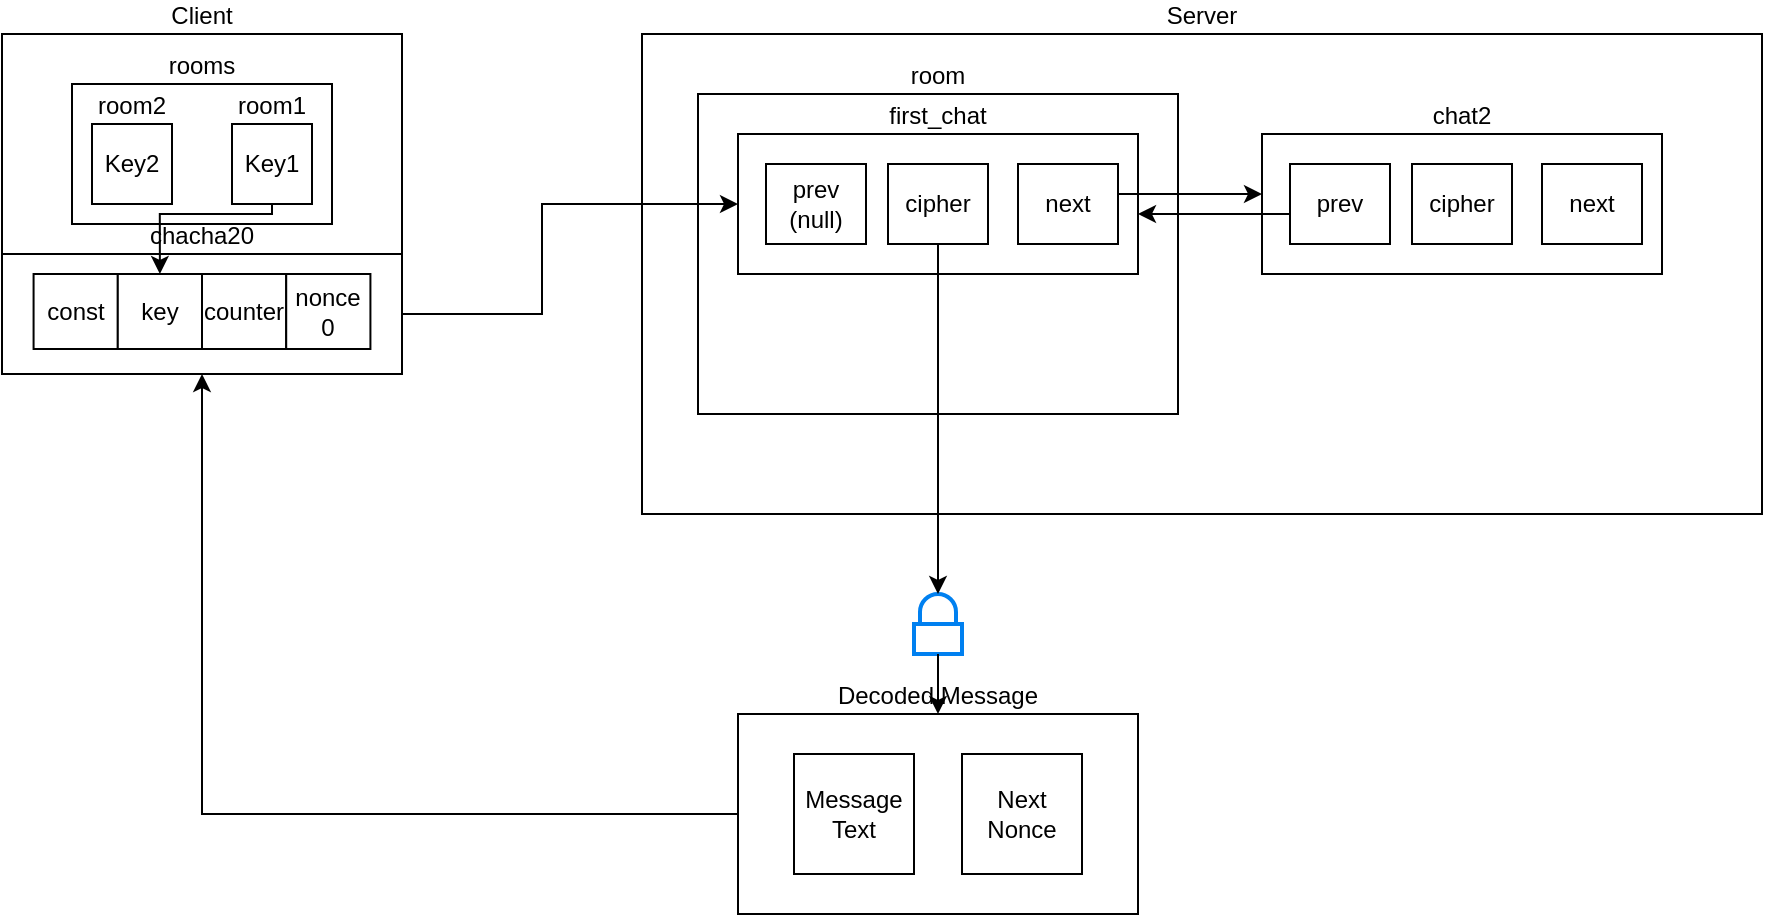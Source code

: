 <mxfile version="28.0.7">
  <diagram name="페이지-1" id="Wfk9ajzT34edTJ_64Lct">
    <mxGraphModel dx="1042" dy="561" grid="1" gridSize="10" guides="1" tooltips="1" connect="1" arrows="1" fold="1" page="1" pageScale="1" pageWidth="827" pageHeight="1169" math="0" shadow="0">
      <root>
        <mxCell id="0" />
        <mxCell id="1" parent="0" />
        <mxCell id="JiJfD00R0jaPfundcabQ-2" value="Server" style="rounded=0;whiteSpace=wrap;html=1;labelPosition=center;verticalLabelPosition=top;align=center;verticalAlign=bottom;" vertex="1" parent="1">
          <mxGeometry x="360" y="360" width="560" height="240" as="geometry" />
        </mxCell>
        <mxCell id="JiJfD00R0jaPfundcabQ-33" value="" style="group" vertex="1" connectable="0" parent="1">
          <mxGeometry x="50" y="360" width="200" height="170" as="geometry" />
        </mxCell>
        <mxCell id="JiJfD00R0jaPfundcabQ-1" value="Client" style="rounded=0;whiteSpace=wrap;html=1;labelPosition=center;verticalLabelPosition=top;align=center;verticalAlign=bottom;" vertex="1" parent="JiJfD00R0jaPfundcabQ-33">
          <mxGeometry x="-10" width="200" height="170" as="geometry" />
        </mxCell>
        <mxCell id="JiJfD00R0jaPfundcabQ-30" value="" style="group" vertex="1" connectable="0" parent="JiJfD00R0jaPfundcabQ-33">
          <mxGeometry x="25" y="25" width="130" height="70" as="geometry" />
        </mxCell>
        <mxCell id="JiJfD00R0jaPfundcabQ-32" value="" style="group" vertex="1" connectable="0" parent="JiJfD00R0jaPfundcabQ-30">
          <mxGeometry width="130" height="70" as="geometry" />
        </mxCell>
        <mxCell id="JiJfD00R0jaPfundcabQ-5" value="rooms" style="rounded=0;whiteSpace=wrap;html=1;labelPosition=center;verticalLabelPosition=top;align=center;verticalAlign=bottom;" vertex="1" parent="JiJfD00R0jaPfundcabQ-32">
          <mxGeometry width="130" height="70" as="geometry" />
        </mxCell>
        <mxCell id="JiJfD00R0jaPfundcabQ-26" value="" style="group" vertex="1" connectable="0" parent="JiJfD00R0jaPfundcabQ-32">
          <mxGeometry x="80" y="20" width="40" height="40" as="geometry" />
        </mxCell>
        <mxCell id="JiJfD00R0jaPfundcabQ-6" value="room1" style="rounded=0;whiteSpace=wrap;html=1;labelPosition=center;verticalLabelPosition=top;align=center;verticalAlign=bottom;" vertex="1" parent="JiJfD00R0jaPfundcabQ-26">
          <mxGeometry width="40" height="40" as="geometry" />
        </mxCell>
        <mxCell id="JiJfD00R0jaPfundcabQ-9" value="Key1" style="text;html=1;align=center;verticalAlign=middle;whiteSpace=wrap;rounded=0;" vertex="1" parent="JiJfD00R0jaPfundcabQ-26">
          <mxGeometry width="40" height="40" as="geometry" />
        </mxCell>
        <mxCell id="JiJfD00R0jaPfundcabQ-27" value="" style="group" vertex="1" connectable="0" parent="JiJfD00R0jaPfundcabQ-32">
          <mxGeometry x="10" y="20" width="40" height="40" as="geometry" />
        </mxCell>
        <mxCell id="JiJfD00R0jaPfundcabQ-28" value="room2" style="rounded=0;whiteSpace=wrap;html=1;labelPosition=center;verticalLabelPosition=top;align=center;verticalAlign=bottom;" vertex="1" parent="JiJfD00R0jaPfundcabQ-27">
          <mxGeometry width="40" height="40" as="geometry" />
        </mxCell>
        <mxCell id="JiJfD00R0jaPfundcabQ-29" value="Key2" style="text;html=1;align=center;verticalAlign=middle;whiteSpace=wrap;rounded=0;" vertex="1" parent="JiJfD00R0jaPfundcabQ-27">
          <mxGeometry width="40" height="40" as="geometry" />
        </mxCell>
        <mxCell id="JiJfD00R0jaPfundcabQ-35" value="" style="group" vertex="1" connectable="0" parent="JiJfD00R0jaPfundcabQ-33">
          <mxGeometry x="-10" y="110" width="200" height="60" as="geometry" />
        </mxCell>
        <mxCell id="JiJfD00R0jaPfundcabQ-20" value="chacha20" style="rounded=0;whiteSpace=wrap;html=1;labelPosition=center;verticalLabelPosition=top;align=center;verticalAlign=bottom;" vertex="1" parent="JiJfD00R0jaPfundcabQ-35">
          <mxGeometry width="200" height="60" as="geometry" />
        </mxCell>
        <mxCell id="JiJfD00R0jaPfundcabQ-34" value="" style="group" vertex="1" connectable="0" parent="JiJfD00R0jaPfundcabQ-35">
          <mxGeometry x="15.789" y="10" width="168.421" height="37.5" as="geometry" />
        </mxCell>
        <mxCell id="JiJfD00R0jaPfundcabQ-21" value="const" style="rounded=0;whiteSpace=wrap;html=1;labelPosition=center;verticalLabelPosition=middle;align=center;verticalAlign=middle;" vertex="1" parent="JiJfD00R0jaPfundcabQ-34">
          <mxGeometry width="42.105" height="37.5" as="geometry" />
        </mxCell>
        <mxCell id="JiJfD00R0jaPfundcabQ-22" value="key" style="rounded=0;whiteSpace=wrap;html=1;labelPosition=center;verticalLabelPosition=middle;align=center;verticalAlign=middle;" vertex="1" parent="JiJfD00R0jaPfundcabQ-34">
          <mxGeometry x="42.105" width="42.105" height="37.5" as="geometry" />
        </mxCell>
        <mxCell id="JiJfD00R0jaPfundcabQ-23" value="counter" style="rounded=0;whiteSpace=wrap;html=1;labelPosition=center;verticalLabelPosition=middle;align=center;verticalAlign=middle;" vertex="1" parent="JiJfD00R0jaPfundcabQ-34">
          <mxGeometry x="84.211" width="42.105" height="37.5" as="geometry" />
        </mxCell>
        <mxCell id="JiJfD00R0jaPfundcabQ-24" value="nonce&lt;div&gt;0&lt;/div&gt;" style="rounded=0;whiteSpace=wrap;html=1;labelPosition=center;verticalLabelPosition=middle;align=center;verticalAlign=middle;" vertex="1" parent="JiJfD00R0jaPfundcabQ-34">
          <mxGeometry x="126.316" width="42.105" height="37.5" as="geometry" />
        </mxCell>
        <mxCell id="JiJfD00R0jaPfundcabQ-19" value="" style="edgeStyle=orthogonalEdgeStyle;rounded=0;orthogonalLoop=1;jettySize=auto;html=1;entryX=0.5;entryY=0;entryDx=0;entryDy=0;endArrow=classic;endFill=1;" edge="1" parent="JiJfD00R0jaPfundcabQ-33" source="JiJfD00R0jaPfundcabQ-9" target="JiJfD00R0jaPfundcabQ-22">
          <mxGeometry relative="1" as="geometry">
            <Array as="points">
              <mxPoint x="125" y="90" />
              <mxPoint x="69" y="90" />
            </Array>
            <mxPoint x="260" y="-40" as="sourcePoint" />
            <mxPoint x="490" y="95" as="targetPoint" />
          </mxGeometry>
        </mxCell>
        <mxCell id="JiJfD00R0jaPfundcabQ-38" value="" style="group" vertex="1" connectable="0" parent="1">
          <mxGeometry x="388" y="390" width="240" height="160" as="geometry" />
        </mxCell>
        <mxCell id="JiJfD00R0jaPfundcabQ-3" value="room" style="rounded=0;whiteSpace=wrap;html=1;labelPosition=center;verticalLabelPosition=top;align=center;verticalAlign=bottom;" vertex="1" parent="JiJfD00R0jaPfundcabQ-38">
          <mxGeometry width="240" height="160" as="geometry" />
        </mxCell>
        <mxCell id="JiJfD00R0jaPfundcabQ-4" value="first_chat" style="rounded=0;whiteSpace=wrap;html=1;labelPosition=center;verticalLabelPosition=top;align=center;verticalAlign=bottom;" vertex="1" parent="JiJfD00R0jaPfundcabQ-38">
          <mxGeometry x="20" y="20" width="200" height="70" as="geometry" />
        </mxCell>
        <mxCell id="JiJfD00R0jaPfundcabQ-13" value="cipher" style="rounded=0;whiteSpace=wrap;html=1;labelPosition=center;verticalLabelPosition=middle;align=center;verticalAlign=middle;" vertex="1" parent="JiJfD00R0jaPfundcabQ-38">
          <mxGeometry x="95" y="35" width="50" height="40" as="geometry" />
        </mxCell>
        <mxCell id="JiJfD00R0jaPfundcabQ-14" value="next" style="rounded=0;whiteSpace=wrap;html=1;labelPosition=center;verticalLabelPosition=middle;align=center;verticalAlign=middle;" vertex="1" parent="JiJfD00R0jaPfundcabQ-38">
          <mxGeometry x="160" y="35" width="50" height="40" as="geometry" />
        </mxCell>
        <mxCell id="JiJfD00R0jaPfundcabQ-15" value="prev&lt;div&gt;(null)&lt;/div&gt;" style="rounded=0;whiteSpace=wrap;html=1;labelPosition=center;verticalLabelPosition=middle;align=center;verticalAlign=middle;" vertex="1" parent="JiJfD00R0jaPfundcabQ-38">
          <mxGeometry x="34" y="35" width="50" height="40" as="geometry" />
        </mxCell>
        <mxCell id="JiJfD00R0jaPfundcabQ-46" style="edgeStyle=orthogonalEdgeStyle;rounded=0;orthogonalLoop=1;jettySize=auto;html=1;entryX=0;entryY=0.5;entryDx=0;entryDy=0;" edge="1" parent="JiJfD00R0jaPfundcabQ-38">
          <mxGeometry relative="1" as="geometry">
            <mxPoint x="210" y="50" as="sourcePoint" />
            <mxPoint x="282" y="50" as="targetPoint" />
          </mxGeometry>
        </mxCell>
        <mxCell id="JiJfD00R0jaPfundcabQ-8" style="edgeStyle=orthogonalEdgeStyle;rounded=0;orthogonalLoop=1;jettySize=auto;html=1;entryX=0;entryY=0.5;entryDx=0;entryDy=0;endArrow=classic;endFill=1;" edge="1" parent="1" source="JiJfD00R0jaPfundcabQ-20" target="JiJfD00R0jaPfundcabQ-4">
          <mxGeometry relative="1" as="geometry">
            <Array as="points">
              <mxPoint x="310" y="500" />
              <mxPoint x="310" y="445" />
            </Array>
          </mxGeometry>
        </mxCell>
        <mxCell id="JiJfD00R0jaPfundcabQ-39" value="" style="group" vertex="1" connectable="0" parent="1">
          <mxGeometry x="408" y="640" width="200" height="160" as="geometry" />
        </mxCell>
        <mxCell id="JiJfD00R0jaPfundcabQ-11" value="" style="html=1;verticalLabelPosition=bottom;align=center;labelBackgroundColor=#ffffff;verticalAlign=top;strokeWidth=2;strokeColor=#0080F0;shadow=0;dashed=0;shape=mxgraph.ios7.icons.locked;" vertex="1" parent="JiJfD00R0jaPfundcabQ-39">
          <mxGeometry x="88" width="24" height="30" as="geometry" />
        </mxCell>
        <mxCell id="JiJfD00R0jaPfundcabQ-16" value="Decoded Message" style="rounded=0;whiteSpace=wrap;html=1;labelPosition=center;verticalLabelPosition=top;align=center;verticalAlign=bottom;" vertex="1" parent="JiJfD00R0jaPfundcabQ-39">
          <mxGeometry y="60" width="200" height="100" as="geometry" />
        </mxCell>
        <mxCell id="JiJfD00R0jaPfundcabQ-17" value="Message&lt;div&gt;Text&lt;/div&gt;" style="rounded=0;whiteSpace=wrap;html=1;labelPosition=center;verticalLabelPosition=middle;align=center;verticalAlign=middle;" vertex="1" parent="JiJfD00R0jaPfundcabQ-39">
          <mxGeometry x="28" y="80" width="60" height="60" as="geometry" />
        </mxCell>
        <mxCell id="JiJfD00R0jaPfundcabQ-18" value="&lt;div&gt;Next&lt;/div&gt;Nonce" style="rounded=0;whiteSpace=wrap;html=1;labelPosition=center;verticalLabelPosition=middle;align=center;verticalAlign=middle;" vertex="1" parent="JiJfD00R0jaPfundcabQ-39">
          <mxGeometry x="112" y="80" width="60" height="60" as="geometry" />
        </mxCell>
        <mxCell id="JiJfD00R0jaPfundcabQ-10" value="" style="edgeStyle=orthogonalEdgeStyle;rounded=0;orthogonalLoop=1;jettySize=auto;html=1;" edge="1" parent="JiJfD00R0jaPfundcabQ-39" source="JiJfD00R0jaPfundcabQ-11" target="JiJfD00R0jaPfundcabQ-16">
          <mxGeometry relative="1" as="geometry" />
        </mxCell>
        <mxCell id="JiJfD00R0jaPfundcabQ-12" value="" style="edgeStyle=orthogonalEdgeStyle;rounded=0;orthogonalLoop=1;jettySize=auto;html=1;" edge="1" parent="1" source="JiJfD00R0jaPfundcabQ-13" target="JiJfD00R0jaPfundcabQ-11">
          <mxGeometry relative="1" as="geometry">
            <Array as="points">
              <mxPoint x="508" y="615" />
            </Array>
          </mxGeometry>
        </mxCell>
        <mxCell id="JiJfD00R0jaPfundcabQ-40" style="edgeStyle=orthogonalEdgeStyle;rounded=0;orthogonalLoop=1;jettySize=auto;html=1;" edge="1" parent="1" source="JiJfD00R0jaPfundcabQ-16" target="JiJfD00R0jaPfundcabQ-1">
          <mxGeometry relative="1" as="geometry" />
        </mxCell>
        <mxCell id="JiJfD00R0jaPfundcabQ-42" value="chat2" style="rounded=0;whiteSpace=wrap;html=1;labelPosition=center;verticalLabelPosition=top;align=center;verticalAlign=bottom;" vertex="1" parent="1">
          <mxGeometry x="670" y="410" width="200" height="70" as="geometry" />
        </mxCell>
        <mxCell id="JiJfD00R0jaPfundcabQ-43" value="cipher" style="rounded=0;whiteSpace=wrap;html=1;labelPosition=center;verticalLabelPosition=middle;align=center;verticalAlign=middle;" vertex="1" parent="1">
          <mxGeometry x="745" y="425" width="50" height="40" as="geometry" />
        </mxCell>
        <mxCell id="JiJfD00R0jaPfundcabQ-47" style="edgeStyle=orthogonalEdgeStyle;rounded=0;orthogonalLoop=1;jettySize=auto;html=1;" edge="1" parent="1">
          <mxGeometry relative="1" as="geometry">
            <mxPoint x="684" y="450" as="sourcePoint" />
            <mxPoint x="608" y="450" as="targetPoint" />
          </mxGeometry>
        </mxCell>
        <mxCell id="JiJfD00R0jaPfundcabQ-44" value="prev" style="rounded=0;whiteSpace=wrap;html=1;labelPosition=center;verticalLabelPosition=middle;align=center;verticalAlign=middle;" vertex="1" parent="1">
          <mxGeometry x="684" y="425" width="50" height="40" as="geometry" />
        </mxCell>
        <mxCell id="JiJfD00R0jaPfundcabQ-45" value="next" style="rounded=0;whiteSpace=wrap;html=1;labelPosition=center;verticalLabelPosition=middle;align=center;verticalAlign=middle;" vertex="1" parent="1">
          <mxGeometry x="810" y="425" width="50" height="40" as="geometry" />
        </mxCell>
      </root>
    </mxGraphModel>
  </diagram>
</mxfile>
